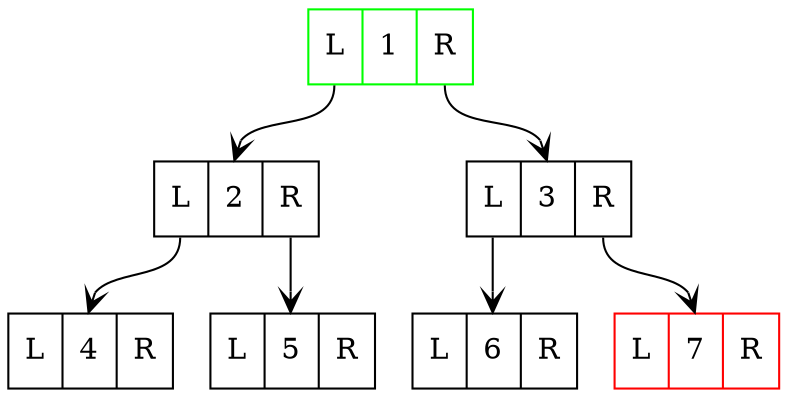 digraph bintree {
    
    node [shape = record]
    edge [arrowhead = vee, arrowtail = dot, tailclip = true ]
    A [color = green, label = "<left> L | <data> 1 | <right> R"]
    B [label = "<left> L | <data> 2 | <right> R"] 
    C [label = "<left> L | <data> 3 | <right> R"]
    D [label = "<left> L | <data> 4 | <right> R"]   
    E [label = "<left> L | <data> 5 | <right> R"]
    F [label = "<left> L | <data> 6 | <right> R"]
    G [color = red, label = "<left> L | <data> 7 | <right> R"]
    
    A:left->B:data
    A:right->C:data
    B:left->D:data
    B:right->E:data
    C:left->F:data
    C:right->G:data
    
}